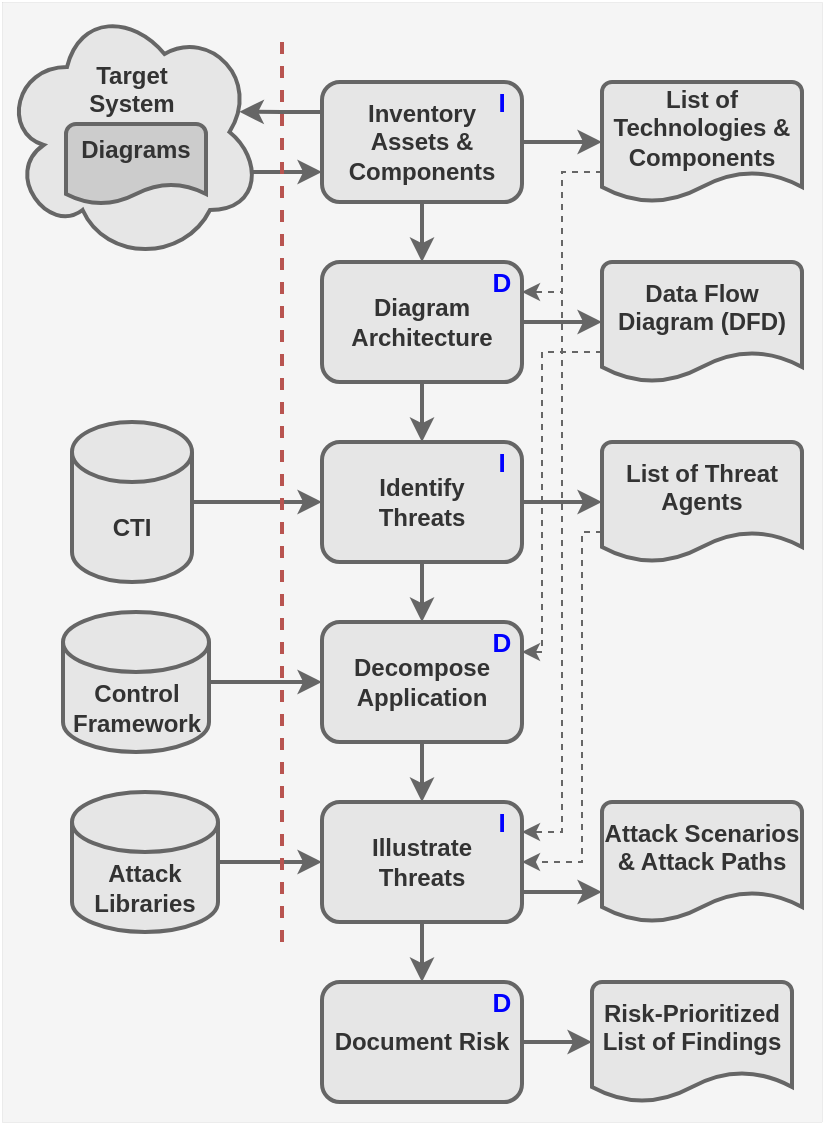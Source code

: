 <mxfile version="20.2.3" type="device"><diagram id="EuvydXhZi6Ur81Bp7bYR" name="Page-1"><mxGraphModel dx="592" dy="468" grid="1" gridSize="10" guides="1" tooltips="1" connect="1" arrows="1" fold="1" page="1" pageScale="1" pageWidth="850" pageHeight="1100" math="0" shadow="0"><root><mxCell id="0"/><mxCell id="1" parent="0"/><mxCell id="gySOlMcAyMHiGOxVhQcE-38" value="" style="rounded=0;whiteSpace=wrap;html=1;strokeWidth=0;fillColor=#f5f5f5;fontColor=#333333;strokeColor=#666666;" vertex="1" parent="1"><mxGeometry x="80" y="130" width="410" height="560" as="geometry"/></mxCell><mxCell id="gySOlMcAyMHiGOxVhQcE-7" style="edgeStyle=orthogonalEdgeStyle;rounded=0;orthogonalLoop=1;jettySize=auto;html=1;exitX=0.875;exitY=0.5;exitDx=0;exitDy=0;exitPerimeter=0;entryX=0;entryY=0.75;entryDx=0;entryDy=0;strokeWidth=2;fillColor=#f5f5f5;strokeColor=#666666;" edge="1" parent="1" source="gySOlMcAyMHiGOxVhQcE-1" target="gySOlMcAyMHiGOxVhQcE-2"><mxGeometry relative="1" as="geometry"><Array as="points"><mxPoint x="185" y="215"/></Array></mxGeometry></mxCell><mxCell id="gySOlMcAyMHiGOxVhQcE-1" value="&lt;b&gt;Target&lt;br&gt;System&lt;br&gt;&lt;br&gt;&lt;br&gt;&lt;br&gt;&lt;/b&gt;" style="shape=cloud;whiteSpace=wrap;html=1;fillColor=#E6E6E6;strokeColor=#666666;strokeWidth=2;fontColor=#333333;" vertex="1" parent="1"><mxGeometry x="80" y="130" width="130" height="130" as="geometry"/></mxCell><mxCell id="gySOlMcAyMHiGOxVhQcE-8" style="edgeStyle=orthogonalEdgeStyle;rounded=0;orthogonalLoop=1;jettySize=auto;html=1;exitX=1;exitY=0.5;exitDx=0;exitDy=0;entryX=0;entryY=0.5;entryDx=0;entryDy=0;entryPerimeter=0;strokeWidth=2;fillColor=#f5f5f5;strokeColor=#666666;" edge="1" parent="1" source="gySOlMcAyMHiGOxVhQcE-2" target="gySOlMcAyMHiGOxVhQcE-5"><mxGeometry relative="1" as="geometry"/></mxCell><mxCell id="gySOlMcAyMHiGOxVhQcE-9" style="edgeStyle=orthogonalEdgeStyle;rounded=0;orthogonalLoop=1;jettySize=auto;html=1;exitX=0.5;exitY=1;exitDx=0;exitDy=0;entryX=0.5;entryY=0;entryDx=0;entryDy=0;strokeWidth=2;fillColor=#f5f5f5;strokeColor=#666666;" edge="1" parent="1" source="gySOlMcAyMHiGOxVhQcE-2" target="gySOlMcAyMHiGOxVhQcE-4"><mxGeometry relative="1" as="geometry"/></mxCell><mxCell id="gySOlMcAyMHiGOxVhQcE-17" style="edgeStyle=orthogonalEdgeStyle;rounded=0;orthogonalLoop=1;jettySize=auto;html=1;exitX=0;exitY=0.25;exitDx=0;exitDy=0;entryX=0.913;entryY=0.422;entryDx=0;entryDy=0;entryPerimeter=0;strokeWidth=2;fillColor=#f5f5f5;strokeColor=#666666;" edge="1" parent="1" source="gySOlMcAyMHiGOxVhQcE-2" target="gySOlMcAyMHiGOxVhQcE-1"><mxGeometry relative="1" as="geometry"/></mxCell><mxCell id="gySOlMcAyMHiGOxVhQcE-2" value="&lt;b&gt;Inventory&lt;br&gt;Assets &amp;amp; Components&lt;/b&gt;" style="rounded=1;whiteSpace=wrap;html=1;fillColor=#E6E6E6;fontColor=#333333;strokeColor=#666666;strokeWidth=2;" vertex="1" parent="1"><mxGeometry x="240" y="170" width="100" height="60" as="geometry"/></mxCell><mxCell id="gySOlMcAyMHiGOxVhQcE-11" style="edgeStyle=orthogonalEdgeStyle;rounded=0;orthogonalLoop=1;jettySize=auto;html=1;exitX=1;exitY=0.5;exitDx=0;exitDy=0;entryX=0;entryY=0.5;entryDx=0;entryDy=0;entryPerimeter=0;strokeWidth=2;fillColor=#f5f5f5;strokeColor=#666666;" edge="1" parent="1" source="gySOlMcAyMHiGOxVhQcE-4" target="gySOlMcAyMHiGOxVhQcE-10"><mxGeometry relative="1" as="geometry"/></mxCell><mxCell id="gySOlMcAyMHiGOxVhQcE-15" style="edgeStyle=orthogonalEdgeStyle;rounded=0;orthogonalLoop=1;jettySize=auto;html=1;exitX=0.5;exitY=1;exitDx=0;exitDy=0;entryX=0.5;entryY=0;entryDx=0;entryDy=0;strokeWidth=2;fillColor=#f5f5f5;strokeColor=#666666;" edge="1" parent="1" source="gySOlMcAyMHiGOxVhQcE-4" target="gySOlMcAyMHiGOxVhQcE-12"><mxGeometry relative="1" as="geometry"/></mxCell><mxCell id="gySOlMcAyMHiGOxVhQcE-4" value="&lt;b&gt;Diagram Architecture&lt;/b&gt;" style="rounded=1;whiteSpace=wrap;html=1;fillColor=#E6E6E6;fontColor=#333333;strokeColor=#666666;strokeWidth=2;" vertex="1" parent="1"><mxGeometry x="240" y="260" width="100" height="60" as="geometry"/></mxCell><mxCell id="gySOlMcAyMHiGOxVhQcE-27" style="edgeStyle=orthogonalEdgeStyle;rounded=0;orthogonalLoop=1;jettySize=auto;html=1;exitX=0;exitY=0.75;exitDx=0;exitDy=0;exitPerimeter=0;entryX=1;entryY=0.25;entryDx=0;entryDy=0;strokeWidth=1;dashed=1;fillColor=#f5f5f5;strokeColor=#666666;" edge="1" parent="1" source="gySOlMcAyMHiGOxVhQcE-5" target="gySOlMcAyMHiGOxVhQcE-24"><mxGeometry relative="1" as="geometry"/></mxCell><mxCell id="gySOlMcAyMHiGOxVhQcE-30" style="edgeStyle=orthogonalEdgeStyle;rounded=0;orthogonalLoop=1;jettySize=auto;html=1;exitX=0;exitY=0.75;exitDx=0;exitDy=0;exitPerimeter=0;entryX=1;entryY=0.25;entryDx=0;entryDy=0;strokeWidth=1;dashed=1;fillColor=#f5f5f5;strokeColor=#666666;" edge="1" parent="1" source="gySOlMcAyMHiGOxVhQcE-5" target="gySOlMcAyMHiGOxVhQcE-4"><mxGeometry relative="1" as="geometry"><Array as="points"><mxPoint x="360" y="215"/><mxPoint x="360" y="275"/></Array></mxGeometry></mxCell><mxCell id="gySOlMcAyMHiGOxVhQcE-5" value="&lt;b&gt;List of Technologies &amp;amp; Components&lt;br&gt;&lt;br&gt;&lt;/b&gt;" style="strokeWidth=2;html=1;shape=mxgraph.flowchart.document2;whiteSpace=wrap;size=0.25;fillColor=#E6E6E6;fontColor=#333333;strokeColor=#666666;" vertex="1" parent="1"><mxGeometry x="380" y="170" width="100" height="60" as="geometry"/></mxCell><mxCell id="gySOlMcAyMHiGOxVhQcE-31" style="edgeStyle=orthogonalEdgeStyle;rounded=0;orthogonalLoop=1;jettySize=auto;html=1;exitX=0;exitY=0.75;exitDx=0;exitDy=0;exitPerimeter=0;entryX=1;entryY=0.25;entryDx=0;entryDy=0;dashed=1;strokeWidth=1;fillColor=#f5f5f5;strokeColor=#666666;" edge="1" parent="1" source="gySOlMcAyMHiGOxVhQcE-10" target="gySOlMcAyMHiGOxVhQcE-20"><mxGeometry relative="1" as="geometry"><Array as="points"><mxPoint x="350" y="305"/><mxPoint x="350" y="455"/></Array></mxGeometry></mxCell><mxCell id="gySOlMcAyMHiGOxVhQcE-10" value="&lt;b&gt;Data Flow Diagram (DFD)&lt;br&gt;&lt;br&gt;&lt;/b&gt;" style="strokeWidth=2;html=1;shape=mxgraph.flowchart.document2;whiteSpace=wrap;size=0.25;fillColor=#E6E6E6;fontColor=#333333;strokeColor=#666666;" vertex="1" parent="1"><mxGeometry x="380" y="260" width="100" height="60" as="geometry"/></mxCell><mxCell id="gySOlMcAyMHiGOxVhQcE-14" style="edgeStyle=orthogonalEdgeStyle;rounded=0;orthogonalLoop=1;jettySize=auto;html=1;exitX=1;exitY=0.5;exitDx=0;exitDy=0;entryX=0;entryY=0.5;entryDx=0;entryDy=0;entryPerimeter=0;strokeWidth=2;fillColor=#f5f5f5;strokeColor=#666666;" edge="1" parent="1" source="gySOlMcAyMHiGOxVhQcE-12" target="gySOlMcAyMHiGOxVhQcE-13"><mxGeometry relative="1" as="geometry"/></mxCell><mxCell id="gySOlMcAyMHiGOxVhQcE-21" style="edgeStyle=orthogonalEdgeStyle;rounded=0;orthogonalLoop=1;jettySize=auto;html=1;exitX=0.5;exitY=1;exitDx=0;exitDy=0;entryX=0.5;entryY=0;entryDx=0;entryDy=0;strokeWidth=2;fillColor=#f5f5f5;strokeColor=#666666;" edge="1" parent="1" source="gySOlMcAyMHiGOxVhQcE-12" target="gySOlMcAyMHiGOxVhQcE-20"><mxGeometry relative="1" as="geometry"/></mxCell><mxCell id="gySOlMcAyMHiGOxVhQcE-12" value="&lt;b&gt;Identify&lt;br&gt;Threats&lt;/b&gt;" style="rounded=1;whiteSpace=wrap;html=1;fillColor=#E6E6E6;fontColor=#333333;strokeColor=#666666;strokeWidth=2;" vertex="1" parent="1"><mxGeometry x="240" y="350" width="100" height="60" as="geometry"/></mxCell><mxCell id="gySOlMcAyMHiGOxVhQcE-28" style="edgeStyle=orthogonalEdgeStyle;rounded=0;orthogonalLoop=1;jettySize=auto;html=1;exitX=0;exitY=0.75;exitDx=0;exitDy=0;exitPerimeter=0;entryX=1;entryY=0.5;entryDx=0;entryDy=0;dashed=1;strokeWidth=1;fillColor=#f5f5f5;strokeColor=#666666;" edge="1" parent="1" source="gySOlMcAyMHiGOxVhQcE-13" target="gySOlMcAyMHiGOxVhQcE-24"><mxGeometry relative="1" as="geometry"><Array as="points"><mxPoint x="370" y="395"/><mxPoint x="370" y="560"/></Array></mxGeometry></mxCell><mxCell id="gySOlMcAyMHiGOxVhQcE-13" value="&lt;b&gt;List of Threat Agents&lt;br&gt;&lt;br&gt;&lt;/b&gt;" style="strokeWidth=2;html=1;shape=mxgraph.flowchart.document2;whiteSpace=wrap;size=0.25;fillColor=#E6E6E6;fontColor=#333333;strokeColor=#666666;" vertex="1" parent="1"><mxGeometry x="380" y="350" width="100" height="60" as="geometry"/></mxCell><mxCell id="gySOlMcAyMHiGOxVhQcE-16" value="&lt;b&gt;Diagrams&lt;br&gt;&lt;br&gt;&lt;/b&gt;" style="strokeWidth=2;html=1;shape=mxgraph.flowchart.document2;whiteSpace=wrap;size=0.25;fillColor=#CCCCCC;strokeColor=#666666;fontColor=#333333;" vertex="1" parent="1"><mxGeometry x="112" y="191" width="70" height="40" as="geometry"/></mxCell><mxCell id="gySOlMcAyMHiGOxVhQcE-19" style="edgeStyle=orthogonalEdgeStyle;rounded=0;orthogonalLoop=1;jettySize=auto;html=1;exitX=1;exitY=0.5;exitDx=0;exitDy=0;exitPerimeter=0;entryX=0;entryY=0.5;entryDx=0;entryDy=0;strokeWidth=2;fillColor=#f5f5f5;strokeColor=#666666;" edge="1" parent="1" source="gySOlMcAyMHiGOxVhQcE-18" target="gySOlMcAyMHiGOxVhQcE-12"><mxGeometry relative="1" as="geometry"/></mxCell><mxCell id="gySOlMcAyMHiGOxVhQcE-18" value="&lt;b&gt;CTI&lt;/b&gt;" style="shape=cylinder3;whiteSpace=wrap;html=1;boundedLbl=1;backgroundOutline=1;size=15;strokeWidth=2;fillColor=#E6E6E6;strokeColor=#666666;fontColor=#333333;" vertex="1" parent="1"><mxGeometry x="115" y="340" width="60" height="80" as="geometry"/></mxCell><mxCell id="gySOlMcAyMHiGOxVhQcE-25" style="edgeStyle=orthogonalEdgeStyle;rounded=0;orthogonalLoop=1;jettySize=auto;html=1;exitX=0.5;exitY=1;exitDx=0;exitDy=0;entryX=0.5;entryY=0;entryDx=0;entryDy=0;strokeWidth=2;fillColor=#f5f5f5;strokeColor=#666666;" edge="1" parent="1" source="gySOlMcAyMHiGOxVhQcE-20" target="gySOlMcAyMHiGOxVhQcE-24"><mxGeometry relative="1" as="geometry"/></mxCell><mxCell id="gySOlMcAyMHiGOxVhQcE-20" value="&lt;b&gt;Decompose&lt;br&gt;Application&lt;/b&gt;" style="rounded=1;whiteSpace=wrap;html=1;fillColor=#E6E6E6;fontColor=#333333;strokeColor=#666666;strokeWidth=2;" vertex="1" parent="1"><mxGeometry x="240" y="440" width="100" height="60" as="geometry"/></mxCell><mxCell id="gySOlMcAyMHiGOxVhQcE-23" style="edgeStyle=orthogonalEdgeStyle;rounded=0;orthogonalLoop=1;jettySize=auto;html=1;exitX=1;exitY=0.5;exitDx=0;exitDy=0;exitPerimeter=0;entryX=0;entryY=0.5;entryDx=0;entryDy=0;strokeWidth=2;fillColor=#f5f5f5;strokeColor=#666666;" edge="1" parent="1" source="gySOlMcAyMHiGOxVhQcE-22" target="gySOlMcAyMHiGOxVhQcE-20"><mxGeometry relative="1" as="geometry"/></mxCell><mxCell id="gySOlMcAyMHiGOxVhQcE-22" value="&lt;b&gt;Control&lt;br&gt;Framework&lt;br&gt;&lt;/b&gt;" style="shape=cylinder3;whiteSpace=wrap;html=1;boundedLbl=1;backgroundOutline=1;size=15;strokeWidth=2;fillColor=#E6E6E6;strokeColor=#666666;fontColor=#333333;" vertex="1" parent="1"><mxGeometry x="110.5" y="435" width="73" height="70" as="geometry"/></mxCell><mxCell id="gySOlMcAyMHiGOxVhQcE-33" style="edgeStyle=orthogonalEdgeStyle;rounded=0;orthogonalLoop=1;jettySize=auto;html=1;exitX=1;exitY=0.75;exitDx=0;exitDy=0;entryX=0;entryY=0.75;entryDx=0;entryDy=0;entryPerimeter=0;strokeWidth=2;fillColor=#f5f5f5;strokeColor=#666666;" edge="1" parent="1" source="gySOlMcAyMHiGOxVhQcE-24" target="gySOlMcAyMHiGOxVhQcE-32"><mxGeometry relative="1" as="geometry"/></mxCell><mxCell id="gySOlMcAyMHiGOxVhQcE-35" style="edgeStyle=orthogonalEdgeStyle;rounded=0;orthogonalLoop=1;jettySize=auto;html=1;exitX=0.5;exitY=1;exitDx=0;exitDy=0;entryX=0.5;entryY=0;entryDx=0;entryDy=0;strokeWidth=2;fillColor=#f5f5f5;strokeColor=#666666;" edge="1" parent="1" source="gySOlMcAyMHiGOxVhQcE-24" target="gySOlMcAyMHiGOxVhQcE-34"><mxGeometry relative="1" as="geometry"/></mxCell><mxCell id="gySOlMcAyMHiGOxVhQcE-24" value="&lt;b&gt;Illustrate&lt;br&gt;Threats&lt;/b&gt;" style="rounded=1;whiteSpace=wrap;html=1;fillColor=#E6E6E6;fontColor=#333333;strokeColor=#666666;strokeWidth=2;" vertex="1" parent="1"><mxGeometry x="240" y="530" width="100" height="60" as="geometry"/></mxCell><mxCell id="gySOlMcAyMHiGOxVhQcE-29" style="edgeStyle=orthogonalEdgeStyle;rounded=0;orthogonalLoop=1;jettySize=auto;html=1;exitX=1;exitY=0.5;exitDx=0;exitDy=0;exitPerimeter=0;entryX=0;entryY=0.5;entryDx=0;entryDy=0;strokeWidth=2;fillColor=#f5f5f5;strokeColor=#666666;" edge="1" parent="1" source="gySOlMcAyMHiGOxVhQcE-26" target="gySOlMcAyMHiGOxVhQcE-24"><mxGeometry relative="1" as="geometry"/></mxCell><mxCell id="gySOlMcAyMHiGOxVhQcE-26" value="&lt;b&gt;Attack&lt;br&gt;Libraries&lt;br&gt;&lt;/b&gt;" style="shape=cylinder3;whiteSpace=wrap;html=1;boundedLbl=1;backgroundOutline=1;size=15;strokeWidth=2;fillColor=#E6E6E6;strokeColor=#666666;fontColor=#333333;" vertex="1" parent="1"><mxGeometry x="115" y="525" width="73" height="70" as="geometry"/></mxCell><mxCell id="gySOlMcAyMHiGOxVhQcE-32" value="&lt;b&gt;Attack Scenarios &amp;amp; Attack Paths&lt;br&gt;&lt;br&gt;&lt;/b&gt;" style="strokeWidth=2;html=1;shape=mxgraph.flowchart.document2;whiteSpace=wrap;size=0.25;fillColor=#E6E6E6;fontColor=#333333;strokeColor=#666666;" vertex="1" parent="1"><mxGeometry x="380" y="530" width="100" height="60" as="geometry"/></mxCell><mxCell id="gySOlMcAyMHiGOxVhQcE-37" style="edgeStyle=orthogonalEdgeStyle;rounded=0;orthogonalLoop=1;jettySize=auto;html=1;exitX=1;exitY=0.5;exitDx=0;exitDy=0;entryX=0;entryY=0.5;entryDx=0;entryDy=0;entryPerimeter=0;strokeWidth=2;fillColor=#f5f5f5;strokeColor=#666666;" edge="1" parent="1" source="gySOlMcAyMHiGOxVhQcE-34" target="gySOlMcAyMHiGOxVhQcE-36"><mxGeometry relative="1" as="geometry"/></mxCell><mxCell id="gySOlMcAyMHiGOxVhQcE-34" value="&lt;b&gt;Document Risk&lt;/b&gt;" style="rounded=1;whiteSpace=wrap;html=1;fillColor=#E6E6E6;fontColor=#333333;strokeColor=#666666;strokeWidth=2;" vertex="1" parent="1"><mxGeometry x="240" y="620" width="100" height="60" as="geometry"/></mxCell><mxCell id="gySOlMcAyMHiGOxVhQcE-36" value="&lt;b&gt;Risk-Prioritized List of Findings&lt;br&gt;&lt;br&gt;&lt;/b&gt;" style="strokeWidth=2;html=1;shape=mxgraph.flowchart.document2;whiteSpace=wrap;size=0.25;fillColor=#E6E6E6;fontColor=#333333;strokeColor=#666666;" vertex="1" parent="1"><mxGeometry x="375" y="620" width="100" height="60" as="geometry"/></mxCell><mxCell id="gySOlMcAyMHiGOxVhQcE-39" value="" style="endArrow=none;dashed=1;html=1;rounded=0;strokeWidth=2;fillColor=#f8cecc;strokeColor=#b85450;" edge="1" parent="1"><mxGeometry width="50" height="50" relative="1" as="geometry"><mxPoint x="220" y="150" as="sourcePoint"/><mxPoint x="220" y="600" as="targetPoint"/></mxGeometry></mxCell><mxCell id="gySOlMcAyMHiGOxVhQcE-42" value="&lt;b&gt;&lt;font color=&quot;#0000ff&quot;&gt;D&lt;/font&gt;&lt;/b&gt;" style="text;html=1;strokeColor=none;fillColor=none;align=center;verticalAlign=middle;whiteSpace=wrap;rounded=0;fontSize=13;" vertex="1" parent="1"><mxGeometry x="320" y="260" width="20" height="20" as="geometry"/></mxCell><mxCell id="gySOlMcAyMHiGOxVhQcE-43" value="&lt;b&gt;&lt;font color=&quot;#0000ff&quot;&gt;D&lt;/font&gt;&lt;/b&gt;" style="text;html=1;strokeColor=none;fillColor=none;align=center;verticalAlign=middle;whiteSpace=wrap;rounded=0;fontSize=13;" vertex="1" parent="1"><mxGeometry x="320" y="440" width="20" height="20" as="geometry"/></mxCell><mxCell id="gySOlMcAyMHiGOxVhQcE-44" value="&lt;b&gt;&lt;font color=&quot;#0000ff&quot;&gt;D&lt;/font&gt;&lt;/b&gt;" style="text;html=1;strokeColor=none;fillColor=none;align=center;verticalAlign=middle;whiteSpace=wrap;rounded=0;fontSize=13;" vertex="1" parent="1"><mxGeometry x="320" y="620" width="20" height="20" as="geometry"/></mxCell><mxCell id="gySOlMcAyMHiGOxVhQcE-45" value="&lt;b&gt;&lt;font color=&quot;#0000ff&quot;&gt;I&lt;/font&gt;&lt;/b&gt;" style="text;html=1;strokeColor=none;fillColor=none;align=center;verticalAlign=middle;whiteSpace=wrap;rounded=0;fontSize=13;" vertex="1" parent="1"><mxGeometry x="320" y="530" width="20" height="20" as="geometry"/></mxCell><mxCell id="gySOlMcAyMHiGOxVhQcE-46" value="&lt;b&gt;&lt;font color=&quot;#0000ff&quot;&gt;I&lt;/font&gt;&lt;/b&gt;" style="text;html=1;strokeColor=none;fillColor=none;align=center;verticalAlign=middle;whiteSpace=wrap;rounded=0;fontSize=13;" vertex="1" parent="1"><mxGeometry x="320" y="350" width="20" height="20" as="geometry"/></mxCell><mxCell id="gySOlMcAyMHiGOxVhQcE-47" value="&lt;b&gt;&lt;font color=&quot;#0000ff&quot;&gt;I&lt;/font&gt;&lt;/b&gt;" style="text;html=1;strokeColor=none;fillColor=none;align=center;verticalAlign=middle;whiteSpace=wrap;rounded=0;fontSize=13;" vertex="1" parent="1"><mxGeometry x="320" y="170" width="20" height="20" as="geometry"/></mxCell></root></mxGraphModel></diagram></mxfile>